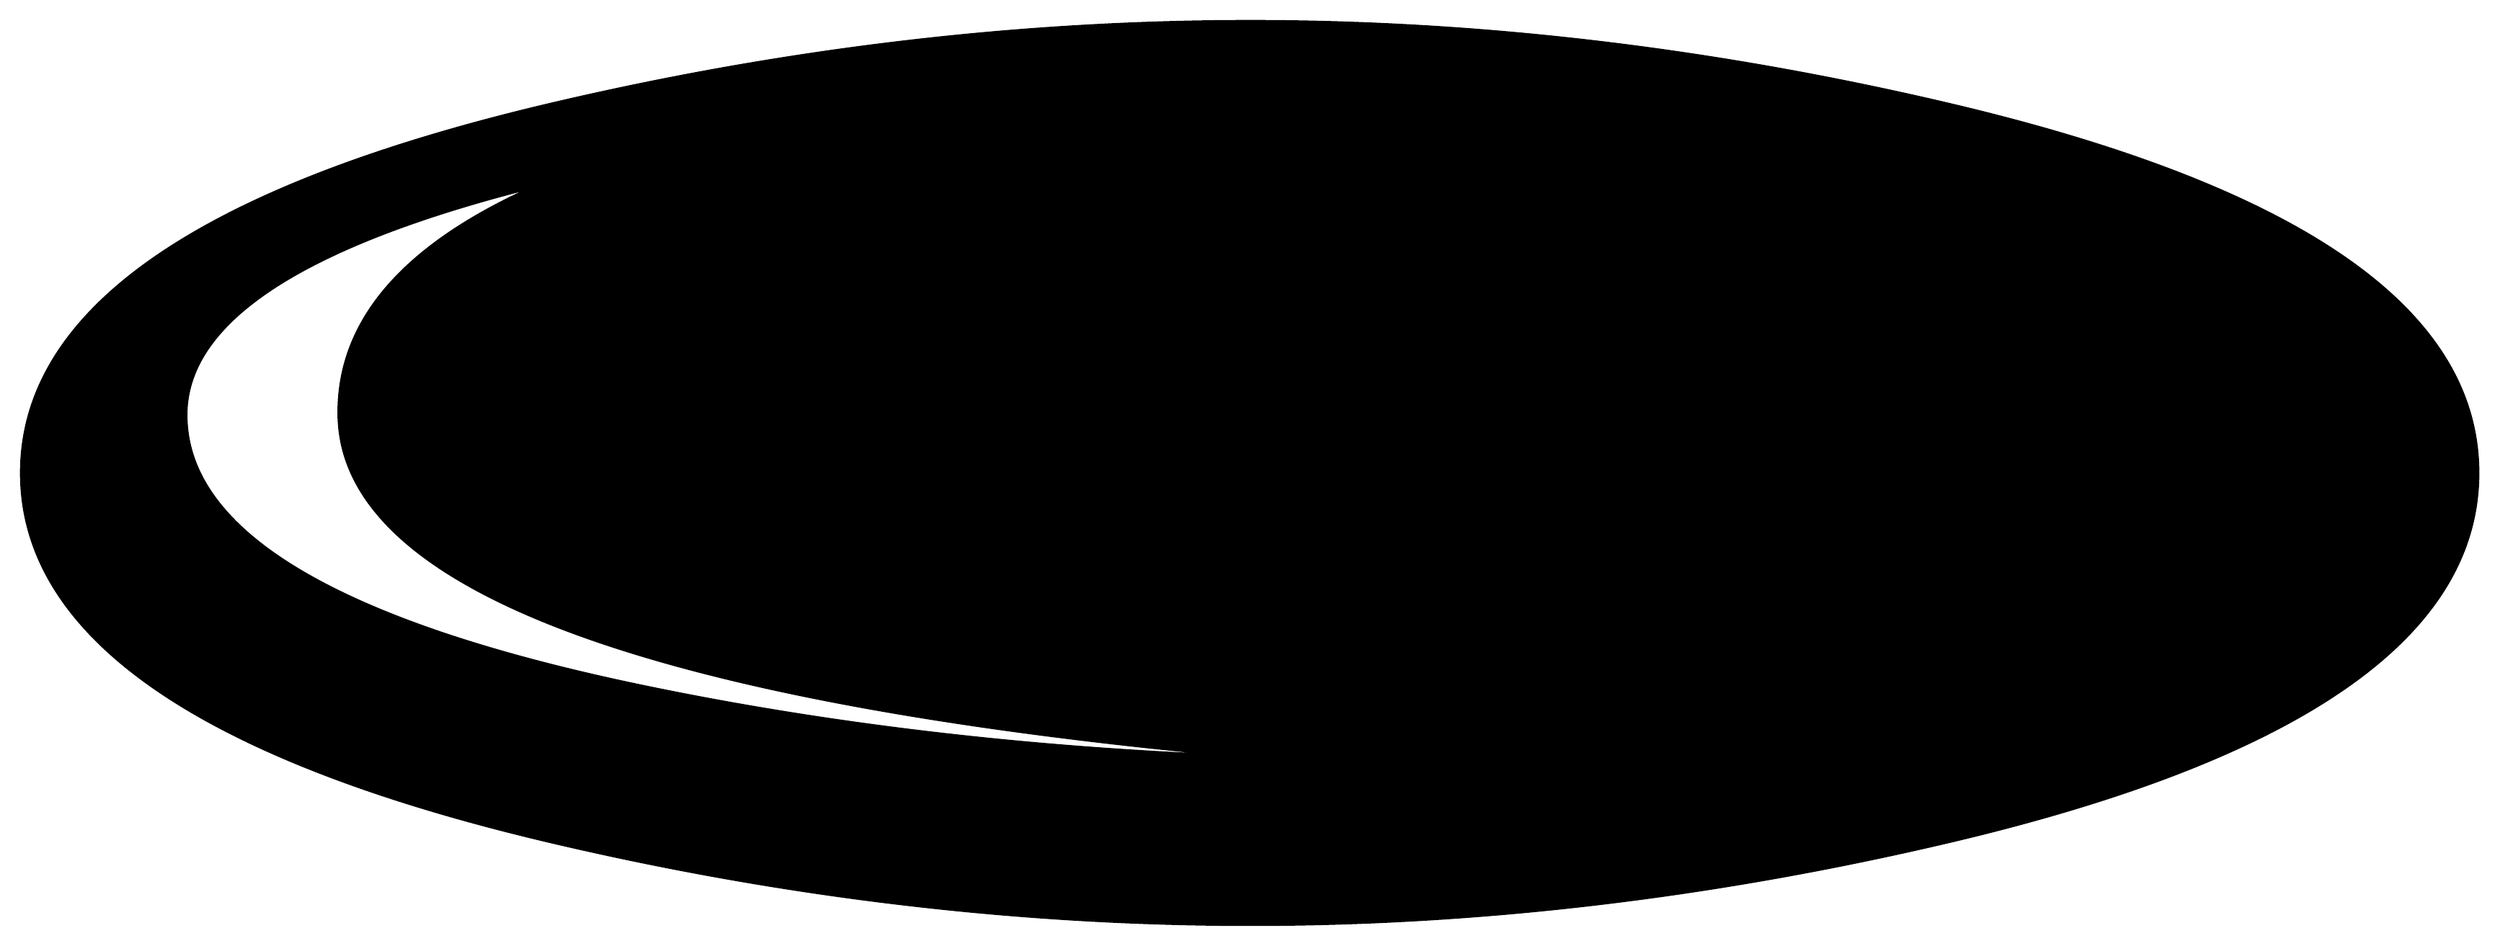 


\begin{tikzpicture}[y=0.80pt, x=0.80pt, yscale=-1.0, xscale=1.0, inner sep=0pt, outer sep=0pt]
\begin{scope}[shift={(100.0,1231.0)},nonzero rule]
  \path[draw=.,fill=.,line width=1.600pt] (1793.0,-107.0) ..
    controls (1793.0,-5.667) and (1684.0,71.0) .. (1466.0,123.0)
    .. controls (1317.333,158.333) and (1170.0,176.0) ..
    (1024.0,176.0) .. controls (877.333,176.0) and (729.667,158.333)
    .. (581.0,123.0) .. controls (363.0,71.0) and (254.0,-5.667)
    .. (254.0,-107.0) .. controls (254.0,-208.333) and
    (363.0,-285.0) .. (581.0,-337.0) .. controls (729.667,-372.333)
    and (877.333,-390.0) .. (1024.0,-390.0) .. controls
    (1170.0,-390.0) and (1317.333,-372.333) .. (1466.0,-337.0) ..
    controls (1684.0,-285.0) and (1793.0,-208.333) ..
    (1793.0,-107.0) -- cycle(1024.0,71.0) .. controls
    (647.333,37.0) and (457.0,-33.667) .. (453.0,-141.0) .. controls
    (451.0,-201.0) and (492.333,-249.667) .. (577.0,-287.0) ..
    controls (428.333,-249.667) and (355.0,-201.0) .. (357.0,-141.0)
    .. controls (359.0,-68.333) and (454.667,-12.333) .. (644.0,27.0)
    .. controls (762.667,51.667) and (889.333,66.333) .. (1024.0,71.0)
    -- cycle;
\end{scope}

\end{tikzpicture}

